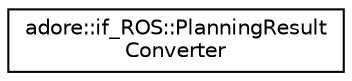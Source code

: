 digraph "Graphical Class Hierarchy"
{
 // LATEX_PDF_SIZE
  edge [fontname="Helvetica",fontsize="10",labelfontname="Helvetica",labelfontsize="10"];
  node [fontname="Helvetica",fontsize="10",shape=record];
  rankdir="LR";
  Node0 [label="adore::if_ROS::PlanningResult\lConverter",height=0.2,width=0.4,color="black", fillcolor="white", style="filled",URL="$structadore_1_1if__ROS_1_1PlanningResultConverter.html",tooltip=" "];
}
